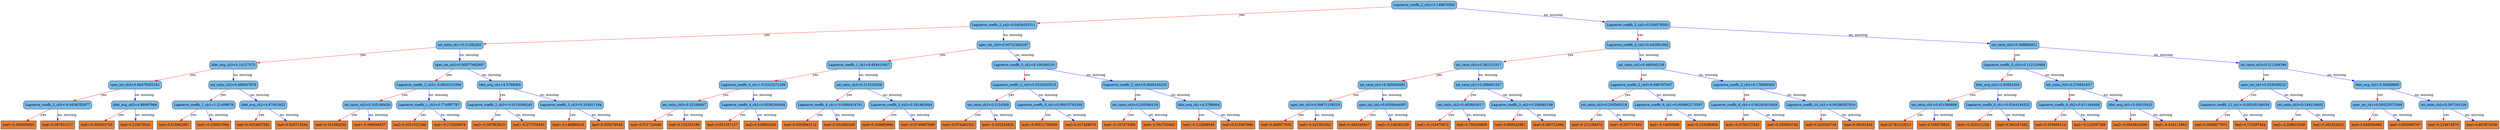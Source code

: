 digraph {
	graph [bb="0,0,8707,567",
		rankdir=TB
	];
	node [label="\N"];
	0	[fillcolor="#78bceb",
		height=0.5,
		label="Laguerre_coeffs_2_ch2<0.148974583",
		pos="4594.1,549",
		shape=box,
		style="filled, rounded",
		width=3.1076];
	1	[fillcolor="#78bceb",
		height=0.5,
		label="Laguerre_coeffs_2_ch2<0.0454435311",
		pos="3107.1,460.5",
		shape=box,
		style="filled, rounded",
		width=3.2014];
	0 -> 1	[color="#FF0000",
		label=yes,
		lp="3993.1,504.75",
		pos="e,3222.7,468.22 4482.1,541.48 4210.7,525.7 3519.8,485.51 3233.9,468.88"];
	2	[fillcolor="#78bceb",
		height=0.5,
		label="Laguerre_coeffs_2_ch2<0.230578303",
		pos="5350.1,460.5",
		shape=box,
		style="filled, rounded",
		width=3.1076];
	0 -> 2	[color="#0000FF",
		label="no, missing",
		lp="5072,504.75",
		pos="e,5237.8,474.36 4706.5,535.14 4845.8,519.2 5082.4,492.13 5226.7,475.62"];
	3	[fillcolor="#78bceb",
		height=0.5,
		label="int_ratio_ch1<0.21282202",
		pos="1598.1,372",
		shape=box,
		style="filled, rounded",
		width=2.2326];
	1 -> 3	[color="#FF0000",
		label=yes,
		lp="2497.1,416.25",
		pos="e,1678.9,377.63 2991.5,452.87 2702.4,436.3 1952.4,393.31 1690.2,378.28"];
	4	[fillcolor="#78bceb",
		height=0.5,
		label="spec_int_ch3<0.00722404197",
		pos="3107.1,372",
		shape=box,
		style="filled, rounded",
		width=2.5035];
	1 -> 4	[color="#0000FF",
		label="no, missing",
		lp="3139,416.25",
		pos="e,3107.1,390.35 3107.1,442.41 3107.1,430.76 3107.1,415.05 3107.1,401.52"];
	5	[fillcolor="#78bceb",
		height=0.5,
		label="Laguerre_coeffs_3_ch2<0.443001002",
		pos="5350.1,372",
		shape=box,
		style="filled, rounded",
		width=3.1076];
	2 -> 5	[color="#FF0000",
		label=yes,
		lp="5359.1,416.25",
		pos="e,5350.1,390.35 5350.1,442.41 5350.1,430.76 5350.1,415.05 5350.1,401.52"];
	6	[fillcolor="#78bceb",
		height=0.5,
		label="int_ratio_ch2<0.368884921",
		pos="7017.1,372",
		shape=box,
		style="filled, rounded",
		width=2.3264];
	2 -> 6	[color="#0000FF",
		label="no, missing",
		lp="6365,416.25",
		pos="e,6933,377.37 5462.4,453.67 5771.9,437.61 6633.5,392.91 6921.8,377.95"];
	7	[fillcolor="#78bceb",
		height=0.5,
		label="lifet_avg_ch3<5.14117575",
		pos="809.12,283.5",
		shape=box,
		style="filled, rounded",
		width=2.2639];
	3 -> 7	[color="#FF0000",
		label=yes,
		lp="1284.1,327.75",
		pos="e,890.92,293.47 1517.4,362.15 1370.1,346 1058.4,311.83 902.34,294.72"];
	8	[fillcolor="#78bceb",
		height=0.5,
		label="spec_int_ch3<0.00577482907",
		pos="1598.1,283.5",
		shape=box,
		style="filled, rounded",
		width=2.5035];
	3 -> 8	[color="#0000FF",
		label="no, missing",
		lp="1630,327.75",
		pos="e,1598.1,301.85 1598.1,353.91 1598.1,342.26 1598.1,326.55 1598.1,313.02"];
	9	[fillcolor="#78bceb",
		height=0.5,
		label="Laguerre_coeffs_1_ch1<0.954415917",
		pos="2939.1,283.5",
		shape=box,
		style="filled, rounded",
		width=3.1076];
	4 -> 9	[color="#FF0000",
		label=yes,
		lp="3048.1,327.75",
		pos="e,2972.9,301.91 3073.5,353.7 3047.5,340.31 3011.3,321.65 2983,307.08"];
	10	[fillcolor="#78bceb",
		height=0.5,
		label="Laguerre_coeffs_5_ch2<0.106300101",
		pos="3562.1,283.5",
		shape=box,
		style="filled, rounded",
		width=3.1076];
	4 -> 10	[color="#0000FF",
		label="no, missing",
		lp="3408,327.75",
		pos="e,3470.3,301.96 3197.6,353.81 3273.1,339.45 3380.7,319 3459.4,304.03"];
	15	[fillcolor="#78bceb",
		height=0.5,
		label="spec_int_ch3<0.00479303161",
		pos="465.12,195",
		shape=box,
		style="filled, rounded",
		width=2.5035];
	7 -> 15	[color="#FF0000",
		label=yes,
		lp="677.12,239.25",
		pos="e,534.51,213.45 739.93,265.1 683.8,250.99 604.61,231.07 545.65,216.25"];
	16	[fillcolor="#78bceb",
		height=0.5,
		label="int_ratio_ch2<0.498457879",
		pos="809.12,195",
		shape=box,
		style="filled, rounded",
		width=2.3264];
	7 -> 16	[color="#0000FF",
		label="no, missing",
		lp="841,239.25",
		pos="e,809.12,213.35 809.12,265.41 809.12,253.76 809.12,238.05 809.12,224.52"];
	17	[fillcolor="#78bceb",
		height=0.5,
		label="Laguerre_coeffs_2_ch2<-0.0653231069",
		pos="1490.1,195",
		shape=box,
		style="filled, rounded",
		width=3.2639];
	8 -> 17	[color="#FF0000",
		label=yes,
		lp="1563.1,239.25",
		pos="e,1511.7,213.27 1576.5,265.2 1560.5,252.36 1538.4,234.66 1520.6,220.38"];
	18	[fillcolor="#78bceb",
		height=0.5,
		label="lifet_avg_ch1<4.5788064",
		pos="1737.1,195",
		shape=box,
		style="filled, rounded",
		width=2.1701];
	8 -> 18	[color="#0000FF",
		label="no, missing",
		lp="1712,239.25",
		pos="e,1709.4,213.27 1625.9,265.2 1647.1,252 1676.6,233.68 1699.8,219.21"];
	31	[fillcolor="#78bceb",
		height=0.5,
		label="Laguerre_coeffs_2_ch3<-0.0436252877",
		pos="196.12,106.5",
		shape=box,
		style="filled, rounded",
		width=3.2639];
	15 -> 31	[color="#FF0000",
		label=yes,
		lp="364.12,150.75",
		pos="e,250.15,124.87 411.01,176.6 367.69,162.67 306.8,143.09 260.89,128.32"];
	32	[fillcolor="#78bceb",
		height=0.5,
		label="lifet_avg_ch2<4.88997984",
		pos="465.12,106.5",
		shape=box,
		style="filled, rounded",
		width=2.2639];
	15 -> 32	[color="#0000FF",
		label="no, missing",
		lp="497,150.75",
		pos="e,465.12,124.85 465.12,176.91 465.12,165.26 465.12,149.55 465.12,136.02"];
	33	[fillcolor="#78bceb",
		height=0.5,
		label="Laguerre_coeffs_1_ch1<1.21409678",
		pos="705.12,106.5",
		shape=box,
		style="filled, rounded",
		width=3.0139];
	16 -> 33	[color="#FF0000",
		label=yes,
		lp="776.12,150.75",
		pos="e,725.99,124.85 788.58,176.91 773.15,164.08 751.81,146.33 734.57,131.99"];
	34	[fillcolor="#78bceb",
		height=0.5,
		label="lifet_avg_ch2<4.67951822",
		pos="913.12,106.5",
		shape=box,
		style="filled, rounded",
		width=2.2639];
	16 -> 34	[color="#0000FF",
		label="no, missing",
		lp="903,150.75",
		pos="e,892.26,124.85 829.67,176.91 845.1,164.08 866.44,146.33 883.68,131.99"];
	63	[fillcolor="#e48038",
		height=0.5,
		label="leaf=-0.300650835",
		pos="60.125,18",
		shape=box,
		style=filled,
		width=1.6701];
	31 -> 63	[color="#FF0000",
		label=yes,
		lp="150.12,62.25",
		pos="e,87.273,36.267 168.93,88.203 148.27,75.062 119.63,56.846 96.92,42.403"];
	64	[fillcolor="#e48038",
		height=0.5,
		label="leaf=0.387931317",
		pos="196.12,18",
		shape=box,
		style=filled,
		width=1.6076];
	31 -> 64	[color="#0000FF",
		label="no, missing",
		lp="228,62.25",
		pos="e,196.12,36.35 196.12,88.41 196.12,76.758 196.12,61.047 196.12,47.519"];
	65	[fillcolor="#e48038",
		height=0.5,
		label="leaf=-0.383920729",
		pos="332.12,18",
		shape=box,
		style=filled,
		width=1.6701];
	32 -> 65	[color="#FF0000",
		label=yes,
		lp="420.12,62.25",
		pos="e,358.67,36.267 438.53,88.203 418.32,75.062 390.32,56.846 368.11,42.403"];
	66	[fillcolor="#e48038",
		height=0.5,
		label="leaf=0.218279541",
		pos="468.12,18",
		shape=box,
		style=filled,
		width=1.6076];
	32 -> 66	[color="#0000FF",
		label="no, missing",
		lp="499,62.25",
		pos="e,467.52,36.35 465.72,88.41 466.12,76.758 466.67,61.047 467.14,47.519"];
	67	[fillcolor="#e48038",
		height=0.5,
		label="leaf=0.518902957",
		pos="602.12,18",
		shape=box,
		style=filled,
		width=1.6076];
	33 -> 67	[color="#FF0000",
		label=yes,
		lp="672.12,62.25",
		pos="e,622.78,36.35 684.78,88.41 669.5,75.581 648.36,57.831 631.29,43.493"];
	68	[fillcolor="#e48038",
		height=0.5,
		label="leaf=-0.259027064",
		pos="738.12,18",
		shape=box,
		style=filled,
		width=1.6701];
	33 -> 68	[color="#0000FF",
		label="no, missing",
		lp="757,62.25",
		pos="e,731.51,36.35 711.64,88.41 716.18,76.522 722.33,60.41 727.56,46.702"];
	69	[fillcolor="#e48038",
		height=0.5,
		label="leaf=0.0453657582",
		pos="877.12,18",
		shape=box,
		style=filled,
		width=1.7014];
	34 -> 69	[color="#FF0000",
		label=yes,
		lp="908.12,62.25",
		pos="e,884.35,36.35 906.01,88.41 901.06,76.522 894.36,60.41 888.65,46.702"];
	70	[fillcolor="#e48038",
		height=0.5,
		label="leaf=0.920713544",
		pos="1014.1,18",
		shape=box,
		style=filled,
		width=1.6076];
	34 -> 70	[color="#0000FF",
		label="no, missing",
		lp="1005,62.25",
		pos="e,993.87,36.35 933.08,88.41 948.06,75.581 968.78,57.831 985.53,43.493"];
	35	[fillcolor="#78bceb",
		height=0.5,
		label="int_ratio_ch2<0.355190426",
		pos="1276.1,106.5",
		shape=box,
		style="filled, rounded",
		width=2.3264];
	17 -> 35	[color="#FF0000",
		label=yes,
		lp="1412.1,150.75",
		pos="e,1319.1,124.87 1447.1,176.6 1413.2,162.9 1365.8,143.75 1329.5,129.08"];
	36	[fillcolor="#78bceb",
		height=0.5,
		label="Laguerre_coeffs_1_ch3<0.774087787",
		pos="1490.1,106.5",
		shape=box,
		style="filled, rounded",
		width=3.1076];
	17 -> 36	[color="#0000FF",
		label="no, missing",
		lp="1522,150.75",
		pos="e,1490.1,124.85 1490.1,176.91 1490.1,165.26 1490.1,149.55 1490.1,136.02"];
	37	[fillcolor="#78bceb",
		height=0.5,
		label="Laguerre_coeffs_2_ch3<-0.0210506245",
		pos="1737.1,106.5",
		shape=box,
		style="filled, rounded",
		width=3.2639];
	18 -> 37	[color="#FF0000",
		label=yes,
		lp="1746.1,150.75",
		pos="e,1737.1,124.85 1737.1,176.91 1737.1,165.26 1737.1,149.55 1737.1,136.02"];
	38	[fillcolor="#78bceb",
		height=0.5,
		label="Laguerre_coeffs_3_ch3<0.332917184",
		pos="1984.1,106.5",
		shape=box,
		style="filled, rounded",
		width=3.1076];
	18 -> 38	[color="#0000FF",
		label="no, missing",
		lp="1915,150.75",
		pos="e,1934.5,124.87 1786.8,176.6 1826.3,162.76 1881.8,143.34 1923.9,128.61"];
	71	[fillcolor="#e48038",
		height=0.5,
		label="leaf=0.101982035",
		pos="1148.1,18",
		shape=box,
		style=filled,
		width=1.6076];
	35 -> 71	[color="#FF0000",
		label=yes,
		lp="1233.1,62.25",
		pos="e,1173.7,36.267 1250.5,88.203 1231.2,75.12 1204.4,57.01 1183,42.597"];
	72	[fillcolor="#e48038",
		height=0.5,
		label="leaf=-0.306694657",
		pos="1284.1,18",
		shape=box,
		style=filled,
		width=1.6701];
	35 -> 72	[color="#0000FF",
		label="no, missing",
		lp="1313,62.25",
		pos="e,1282.5,36.35 1277.7,88.41 1278.8,76.758 1280.2,61.047 1281.5,47.519"];
	73	[fillcolor="#e48038",
		height=0.5,
		label="leaf=0.0551021546",
		pos="1423.1,18",
		shape=box,
		style=filled,
		width=1.7014];
	36 -> 73	[color="#FF0000",
		label=yes,
		lp="1472.1,62.25",
		pos="e,1436.6,36.35 1476.9,88.41 1467.3,76.051 1454.2,59.127 1443.3,45.085"];
	74	[fillcolor="#e48038",
		height=0.5,
		label="leaf=-0.172500879",
		pos="1562.1,18",
		shape=box,
		style=filled,
		width=1.6701];
	36 -> 74	[color="#0000FF",
		label="no, missing",
		lp="1565,62.25",
		pos="e,1547.7,36.35 1504.3,88.41 1514.6,76.051 1528.7,59.127 1540.4,45.085"];
	75	[fillcolor="#e48038",
		height=0.5,
		label="leaf=-0.387863815",
		pos="1700.1,18",
		shape=box,
		style=filled,
		width=1.6701];
	37 -> 75	[color="#FF0000",
		label=yes,
		lp="1731.1,62.25",
		pos="e,1707.5,36.35 1729.8,88.41 1724.7,76.522 1717.8,60.41 1712,46.702"];
	76	[fillcolor="#e48038",
		height=0.5,
		label="leaf=-0.277379543",
		pos="1838.1,18",
		shape=box,
		style=filled,
		width=1.6701];
	37 -> 76	[color="#0000FF",
		label="no, missing",
		lp="1829,62.25",
		pos="e,1817.9,36.35 1757.1,88.41 1772.1,75.581 1792.8,57.831 1809.5,43.493"];
	77	[fillcolor="#e48038",
		height=0.5,
		label="leaf=-0.146880016",
		pos="1976.1,18",
		shape=box,
		style=filled,
		width=1.6701];
	38 -> 77	[color="#FF0000",
		label=yes,
		lp="1990.1,62.25",
		pos="e,1977.7,36.35 1982.5,88.41 1981.5,76.758 1980,61.047 1978.8,47.519"];
	78	[fillcolor="#e48038",
		height=0.5,
		label="leaf=0.550278544",
		pos="2112.1,18",
		shape=box,
		style=filled,
		width=1.6076];
	38 -> 78	[color="#0000FF",
		label="no, missing",
		lp="2092,62.25",
		pos="e,2086.6,36.267 2009.7,88.203 2029.1,75.12 2055.9,57.01 2077.2,42.597"];
	19	[fillcolor="#78bceb",
		height=0.5,
		label="Laguerre_coeffs_4_ch1<-0.0315271206",
		pos="2621.1,195",
		shape=box,
		style="filled, rounded",
		width=3.2639];
	9 -> 19	[color="#FF0000",
		label=yes,
		lp="2818.1,239.25",
		pos="e,2685.3,213.45 2875.2,265.1 2823.5,251.05 2750.7,231.24 2696.2,216.43"];
	20	[fillcolor="#78bceb",
		height=0.5,
		label="int_ratio_ch3<0.215325028",
		pos="2939.1,195",
		shape=box,
		style="filled, rounded",
		width=2.3264];
	9 -> 20	[color="#0000FF",
		label="no, missing",
		lp="2971,239.25",
		pos="e,2939.1,213.35 2939.1,265.41 2939.1,253.76 2939.1,238.05 2939.1,224.52"];
	21	[fillcolor="#78bceb",
		height=0.5,
		label="Laguerre_coeffs_2_ch3<0.0323435515",
		pos="3562.1,195",
		shape=box,
		style="filled, rounded",
		width=3.2014];
	10 -> 21	[color="#FF0000",
		label=yes,
		lp="3571.1,239.25",
		pos="e,3562.1,213.35 3562.1,265.41 3562.1,253.76 3562.1,238.05 3562.1,224.52"];
	22	[fillcolor="#78bceb",
		height=0.5,
		label="Laguerre_coeffs_2_ch3<0.0609103255",
		pos="3918.1,195",
		shape=box,
		style="filled, rounded",
		width=3.2014];
	10 -> 22	[color="#0000FF",
		label="no, missing",
		lp="3804,239.25",
		pos="e,3846.3,213.45 3633.7,265.1 3691.9,250.96 3774.1,230.99 3835.2,216.15"];
	39	[fillcolor="#78bceb",
		height=0.5,
		label="int_ratio_ch3<0.22268647",
		pos="2380.1,106.5",
		shape=box,
		style="filled, rounded",
		width=2.2326];
	19 -> 39	[color="#FF0000",
		label=yes,
		lp="2532.1,150.75",
		pos="e,2428.5,124.87 2572.6,176.6 2534.2,162.79 2480.2,143.42 2439.2,128.7"];
	40	[fillcolor="#78bceb",
		height=0.5,
		label="Laguerre_coeffs_4_ch2<0.0558240004",
		pos="2621.1,106.5",
		shape=box,
		style="filled, rounded",
		width=3.2014];
	19 -> 40	[color="#0000FF",
		label="no, missing",
		lp="2653,150.75",
		pos="e,2621.1,124.85 2621.1,176.91 2621.1,165.26 2621.1,149.55 2621.1,136.02"];
	41	[fillcolor="#78bceb",
		height=0.5,
		label="Laguerre_coeffs_4_ch1<-0.0490414761",
		pos="2897.1,106.5",
		shape=box,
		style="filled, rounded",
		width=3.2639];
	20 -> 41	[color="#FF0000",
		label=yes,
		lp="2931.1,150.75",
		pos="e,2905.5,124.85 2930.8,176.91 2925.1,165.02 2917.2,148.91 2910.6,135.2"];
	42	[fillcolor="#78bceb",
		height=0.5,
		label="Laguerre_coeffs_3_ch2<0.261963844",
		pos="3144.1,106.5",
		shape=box,
		style="filled, rounded",
		width=3.1076];
	20 -> 42	[color="#0000FF",
		label="no, missing",
		lp="3092,150.75",
		pos="e,3102.9,124.91 2980.1,176.7 3012.4,163.08 3057.6,143.99 3092.4,129.32"];
	79	[fillcolor="#e48038",
		height=0.5,
		label="leaf=0.571722448",
		pos="2246.1,18",
		shape=box,
		style=filled,
		width=1.6076];
	39 -> 79	[color="#FF0000",
		label=yes,
		lp="2335.1,62.25",
		pos="e,2272.9,36.267 2353.3,88.203 2333,75.062 2304.8,56.846 2282.4,42.403"];
	80	[fillcolor="#e48038",
		height=0.5,
		label="leaf=0.132333189",
		pos="2380.1,18",
		shape=box,
		style=filled,
		width=1.6076];
	39 -> 80	[color="#0000FF",
		label="no, missing",
		lp="2412,62.25",
		pos="e,2380.1,36.35 2380.1,88.41 2380.1,76.758 2380.1,61.047 2380.1,47.519"];
	81	[fillcolor="#e48038",
		height=0.5,
		label="leaf=0.651257157",
		pos="2514.1,18",
		shape=box,
		style=filled,
		width=1.6076];
	40 -> 81	[color="#FF0000",
		label=yes,
		lp="2587.1,62.25",
		pos="e,2535.5,36.267 2599.7,88.203 2583.8,75.356 2561.9,57.661 2544.3,43.38"];
	82	[fillcolor="#e48038",
		height=0.5,
		label="leaf=0.438602656",
		pos="2648.1,18",
		shape=box,
		style=filled,
		width=1.6076];
	40 -> 82	[color="#0000FF",
		label="no, missing",
		lp="2669,62.25",
		pos="e,2642.7,36.35 2626.5,88.41 2630.1,76.64 2635.1,60.729 2639.4,47.11"];
	83	[fillcolor="#e48038",
		height=0.5,
		label="leaf=0.0505943112",
		pos="2785.1,18",
		shape=box,
		style=filled,
		width=1.7014];
	41 -> 83	[color="#FF0000",
		label=yes,
		lp="2861.1,62.25",
		pos="e,2807.5,36.267 2874.7,88.203 2858,75.297 2835,57.498 2816.4,43.183"];
	84	[fillcolor="#e48038",
		height=0.5,
		label="leaf=0.352660209",
		pos="2922.1,18",
		shape=box,
		style=filled,
		width=1.6076];
	41 -> 84	[color="#0000FF",
		label="no, missing",
		lp="2944,62.25",
		pos="e,2917.1,36.35 2902.1,88.41 2905.5,76.64 2910.1,60.729 2914,47.11"];
	85	[fillcolor="#e48038",
		height=0.5,
		label="leaf=0.249685884",
		pos="3056.1,18",
		shape=box,
		style=filled,
		width=1.6076];
	42 -> 85	[color="#FF0000",
		label=yes,
		lp="3117.1,62.25",
		pos="e,3073.8,36.35 3126.7,88.41 3113.9,75.816 3096.3,58.481 3081.8,44.286"];
	86	[fillcolor="#e48038",
		height=0.5,
		label="leaf=-0.0746887699",
		pos="3195.1,18",
		shape=box,
		style=filled,
		width=1.7639];
	42 -> 86	[color="#0000FF",
		label="no, missing",
		lp="3207,62.25",
		pos="e,3184.9,36.35 3154.2,88.41 3161.3,76.287 3171.1,59.77 3179.3,45.89"];
	43	[fillcolor="#78bceb",
		height=0.5,
		label="int_ratio_ch3<0.2124369",
		pos="3455.1,106.5",
		shape=box,
		style="filled, rounded",
		width=2.1389];
	21 -> 43	[color="#FF0000",
		label=yes,
		lp="3528.1,150.75",
		pos="e,3476.5,124.77 3540.7,176.7 3524.8,163.86 3502.9,146.16 3485.3,131.88"];
	44	[fillcolor="#78bceb",
		height=0.5,
		label="Laguerre_coeffs_9_ch1<0.00915792305",
		pos="3669.1,106.5",
		shape=box,
		style="filled, rounded",
		width=3.2951];
	21 -> 44	[color="#0000FF",
		label="no, missing",
		lp="3658,150.75",
		pos="e,3647.8,124.77 3583.5,176.7 3599.4,163.86 3621.3,146.16 3639,131.88"];
	45	[fillcolor="#78bceb",
		height=0.5,
		label="int_ratio_ch3<0.205560118",
		pos="3918.1,106.5",
		shape=box,
		style="filled, rounded",
		width=2.3264];
	22 -> 45	[color="#FF0000",
		label=yes,
		lp="3927.1,150.75",
		pos="e,3918.1,124.85 3918.1,176.91 3918.1,165.26 3918.1,149.55 3918.1,136.02"];
	46	[fillcolor="#78bceb",
		height=0.5,
		label="lifet_avg_ch1<4.5788064",
		pos="4175.1,106.5",
		shape=box,
		style="filled, rounded",
		width=2.1701];
	22 -> 46	[color="#0000FF",
		label="no, missing",
		lp="4102,150.75",
		pos="e,4123.5,124.87 3969.8,176.6 4011,162.73 4068.9,143.25 4112.7,128.51"];
	87	[fillcolor="#e48038",
		height=0.5,
		label="leaf=-0.074462302",
		pos="3337.1,18",
		shape=box,
		style=filled,
		width=1.6701];
	43 -> 87	[color="#FF0000",
		label=yes,
		lp="3416.1,62.25",
		pos="e,3360.7,36.267 3431.5,88.203 3413.8,75.238 3389.4,57.336 3369.8,42.988"];
	88	[fillcolor="#e48038",
		height=0.5,
		label="leaf=-0.302254826",
		pos="3475.1,18",
		shape=box,
		style=filled,
		width=1.6701];
	43 -> 88	[color="#0000FF",
		label="no, missing",
		lp="3499,62.25",
		pos="e,3471.1,36.35 3459.1,88.41 3461.8,76.758 3465.4,61.047 3468.5,47.519"];
	89	[fillcolor="#e48038",
		height=0.5,
		label="leaf=-0.00511795096",
		pos="3620.1,18",
		shape=box,
		style=filled,
		width=1.8576];
	44 -> 89	[color="#FF0000",
		label=yes,
		lp="3658.1,62.25",
		pos="e,3630,36.35 3659.4,88.41 3652.6,76.405 3643.4,60.091 3635.6,46.295"];
	90	[fillcolor="#e48038",
		height=0.5,
		label="leaf=0.317428976",
		pos="3763.1,18",
		shape=box,
		style=filled,
		width=1.6076];
	44 -> 90	[color="#0000FF",
		label="no, missing",
		lp="3757,62.25",
		pos="e,3744.3,36.35 3687.7,88.41 3701.5,75.698 3720.6,58.157 3736.1,43.889"];
	91	[fillcolor="#e48038",
		height=0.5,
		label="leaf=-0.107473366",
		pos="3899.1,18",
		shape=box,
		style=filled,
		width=1.6701];
	45 -> 91	[color="#FF0000",
		label=yes,
		lp="3920.1,62.25",
		pos="e,3902.9,36.35 3914.4,88.41 3911.8,76.758 3908.4,61.047 3905.4,47.519"];
	92	[fillcolor="#e48038",
		height=0.5,
		label="leaf=-0.302763462",
		pos="4037.1,18",
		shape=box,
		style=filled,
		width=1.6701];
	45 -> 92	[color="#0000FF",
		label="no, missing",
		lp="4021,62.25",
		pos="e,4013.4,36.267 3941.9,88.203 3959.8,75.238 3984.4,57.336 4004.1,42.988"];
	93	[fillcolor="#e48038",
		height=0.5,
		label="leaf=-0.112668946",
		pos="4175.1,18",
		shape=box,
		style=filled,
		width=1.6701];
	46 -> 93	[color="#FF0000",
		label=yes,
		lp="4184.1,62.25",
		pos="e,4175.1,36.35 4175.1,88.41 4175.1,76.758 4175.1,61.047 4175.1,47.519"];
	94	[fillcolor="#e48038",
		height=0.5,
		label="leaf=0.315907866",
		pos="4311.1,18",
		shape=box,
		style=filled,
		width=1.6076];
	46 -> 94	[color="#0000FF",
		label="no, missing",
		lp="4288,62.25",
		pos="e,4284,36.267 4202.3,88.203 4223,75.062 4251.6,56.846 4274.3,42.403"];
	11	[fillcolor="#78bceb",
		height=0.5,
		label="int_ratio_ch2<0.382122517",
		pos="5194.1,283.5",
		shape=box,
		style="filled, rounded",
		width=2.3264];
	5 -> 11	[color="#FF0000",
		label=yes,
		lp="5295.1,327.75",
		pos="e,5225.5,301.91 5318.9,353.7 5295,340.43 5261.7,321.98 5235.5,307.46"];
	12	[fillcolor="#78bceb",
		height=0.5,
		label="int_ratio_ch2<0.468545139",
		pos="5723.1,283.5",
		shape=box,
		style="filled, rounded",
		width=2.3264];
	5 -> 12	[color="#0000FF",
		label="no, missing",
		lp="5602,327.75",
		pos="e,5647.9,301.95 5425.2,353.6 5486.4,339.4 5573,319.32 5637,304.47"];
	13	[fillcolor="#78bceb",
		height=0.5,
		label="Laguerre_coeffs_5_ch3<0.112120464",
		pos="7017.1,283.5",
		shape=box,
		style="filled, rounded",
		width=3.1076];
	6 -> 13	[color="#FF0000",
		label=yes,
		lp="7026.1,327.75",
		pos="e,7017.1,301.85 7017.1,353.91 7017.1,342.26 7017.1,326.55 7017.1,313.02"];
	14	[fillcolor="#78bceb",
		height=0.5,
		label="int_ratio_ch3<0.211294398",
		pos="7850.1,283.5",
		shape=box,
		style="filled, rounded",
		width=2.3264];
	6 -> 14	[color="#0000FF",
		label="no, missing",
		lp="7541,327.75",
		pos="e,7766,293.24 7101.2,362.27 7257.3,346.06 7590.8,311.43 7754.9,294.39"];
	23	[fillcolor="#78bceb",
		height=0.5,
		label="int_ratio_ch1<0.365654081",
		pos="4814.1,195",
		shape=box,
		style="filled, rounded",
		width=2.3264];
	11 -> 23	[color="#FF0000",
		label=yes,
		lp="5048.1,239.25",
		pos="e,4890.8,213.45 5117.7,265.1 5055.3,250.9 4967.1,230.82 4901.9,215.97"];
	24	[fillcolor="#78bceb",
		height=0.5,
		label="int_ratio_ch1<0.298401207",
		pos="5194.1,195",
		shape=box,
		style="filled, rounded",
		width=2.3264];
	11 -> 24	[color="#0000FF",
		label="no, missing",
		lp="5226,239.25",
		pos="e,5194.1,213.35 5194.1,265.41 5194.1,253.76 5194.1,238.05 5194.1,224.52"];
	25	[fillcolor="#78bceb",
		height=0.5,
		label="Laguerre_coeffs_2_ch3<0.098787047",
		pos="5723.1,195",
		shape=box,
		style="filled, rounded",
		width=3.1076];
	12 -> 25	[color="#FF0000",
		label=yes,
		lp="5732.1,239.25",
		pos="e,5723.1,213.35 5723.1,265.41 5723.1,253.76 5723.1,238.05 5723.1,224.52"];
	26	[fillcolor="#78bceb",
		height=0.5,
		label="Laguerre_coeffs_2_ch2<0.178900465",
		pos="6081.1,195",
		shape=box,
		style="filled, rounded",
		width=3.1076];
	12 -> 26	[color="#0000FF",
		label="no, missing",
		lp="5967,239.25",
		pos="e,6008.9,213.45 5795.1,265.1 5853.8,250.93 5936.7,230.91 5998.1,216.06"];
	47	[fillcolor="#78bceb",
		height=0.5,
		label="spec_int_ch3<0.00671158219",
		pos="4581.1,106.5",
		shape=box,
		style="filled, rounded",
		width=2.5035];
	23 -> 47	[color="#FF0000",
		label=yes,
		lp="4728.1,150.75",
		pos="e,4627.9,124.87 4767.3,176.6 4730.1,162.82 4678.1,143.5 4638.5,128.79"];
	48	[fillcolor="#78bceb",
		height=0.5,
		label="spec_int_ch1<0.0359444097",
		pos="4814.1,106.5",
		shape=box,
		style="filled, rounded",
		width=2.4097];
	23 -> 48	[color="#0000FF",
		label="no, missing",
		lp="4846,150.75",
		pos="e,4814.1,124.85 4814.1,176.91 4814.1,165.26 4814.1,149.55 4814.1,136.02"];
	49	[fillcolor="#78bceb",
		height=0.5,
		label="int_ratio_ch2<0.403601617",
		pos="5087.1,106.5",
		shape=box,
		style="filled, rounded",
		width=2.3264];
	24 -> 49	[color="#FF0000",
		label=yes,
		lp="5160.1,150.75",
		pos="e,5108.5,124.77 5172.7,176.7 5156.8,163.86 5134.9,146.16 5117.3,131.88"];
	50	[fillcolor="#78bceb",
		height=0.5,
		label="Laguerre_coeffs_3_ch2<0.358065188",
		pos="5301.1,106.5",
		shape=box,
		style="filled, rounded",
		width=3.1076];
	24 -> 50	[color="#0000FF",
		label="no, missing",
		lp="5290,150.75",
		pos="e,5279.8,124.77 5215.5,176.7 5231.4,163.86 5253.3,146.16 5271,131.88"];
	95	[fillcolor="#e48038",
		height=0.5,
		label="leaf=0.489977032",
		pos="4445.1,18",
		shape=box,
		style=filled,
		width=1.6076];
	47 -> 95	[color="#FF0000",
		label=yes,
		lp="4535.1,62.25",
		pos="e,4472.3,36.267 4553.9,88.203 4533.3,75.062 4504.6,56.846 4481.9,42.403"];
	96	[fillcolor="#e48038",
		height=0.5,
		label="leaf=-0.425301552",
		pos="4581.1,18",
		shape=box,
		style=filled,
		width=1.6701];
	47 -> 96	[color="#0000FF",
		label="no, missing",
		lp="4613,62.25",
		pos="e,4581.1,36.35 4581.1,88.41 4581.1,76.758 4581.1,61.047 4581.1,47.519"];
	97	[fillcolor="#e48038",
		height=0.5,
		label="leaf=0.484340847",
		pos="4717.1,18",
		shape=box,
		style=filled,
		width=1.6076];
	48 -> 97	[color="#FF0000",
		label=yes,
		lp="4784.1,62.25",
		pos="e,4736.6,36.35 4795,88.41 4780.7,75.698 4761,58.157 4745,43.889"];
	98	[fillcolor="#e48038",
		height=0.5,
		label="leaf=-0.148382336",
		pos="4853.1,18",
		shape=box,
		style=filled,
		width=1.6701];
	48 -> 98	[color="#0000FF",
		label="no, missing",
		lp="4869,62.25",
		pos="e,4845.3,36.35 4821.8,88.41 4827.2,76.522 4834.5,60.41 4840.6,46.702"];
	99	[fillcolor="#e48038",
		height=0.5,
		label="leaf=-0.145470873",
		pos="4991.1,18",
		shape=box,
		style=filled,
		width=1.6701];
	49 -> 99	[color="#FF0000",
		label=yes,
		lp="5057.1,62.25",
		pos="e,5010.4,36.35 5068.2,88.41 5054.1,75.698 5034.6,58.157 5018.7,43.889"];
	100	[fillcolor="#e48038",
		height=0.5,
		label="leaf=0.709259868",
		pos="5127.1,18",
		shape=box,
		style=filled,
		width=1.6076];
	49 -> 100	[color="#0000FF",
		label="no, missing",
		lp="5143,62.25",
		pos="e,5119.1,36.35 5095,88.41 5100.5,76.522 5108,60.41 5114.3,46.702"];
	101	[fillcolor="#e48038",
		height=0.5,
		label="leaf=0.609545887",
		pos="5261.1,18",
		shape=box,
		style=filled,
		width=1.6076];
	50 -> 101	[color="#FF0000",
		label=yes,
		lp="5294.1,62.25",
		pos="e,5269.1,36.35 5293.2,88.41 5287.7,76.522 5280.3,60.41 5273.9,46.702"];
	102	[fillcolor="#e48038",
		height=0.5,
		label="leaf=0.380712986",
		pos="5395.1,18",
		shape=box,
		style=filled,
		width=1.6076];
	50 -> 102	[color="#0000FF",
		label="no, missing",
		lp="5389,62.25",
		pos="e,5376.3,36.35 5319.7,88.41 5333.5,75.698 5352.6,58.157 5368.1,43.889"];
	51	[fillcolor="#78bceb",
		height=0.5,
		label="int_ratio_ch3<0.205560118",
		pos="5594.1,106.5",
		shape=box,
		style="filled, rounded",
		width=2.3264];
	25 -> 51	[color="#FF0000",
		label=yes,
		lp="5680.1,150.75",
		pos="e,5619.9,124.77 5697.3,176.7 5677.8,163.62 5650.8,145.51 5629.3,131.1"];
	52	[fillcolor="#78bceb",
		height=0.5,
		label="Laguerre_coeffs_9_ch1<0.000882173597",
		pos="5818.1,106.5",
		shape=box,
		style="filled, rounded",
		width=3.3889];
	25 -> 52	[color="#0000FF",
		label="no, missing",
		lp="5812,150.75",
		pos="e,5799.1,124.85 5741.9,176.91 5755.9,164.2 5775.1,146.66 5790.8,132.39"];
	53	[fillcolor="#78bceb",
		height=0.5,
		label="Laguerre_coeffs_8_ch1<-0.00283415429",
		pos="6081.1,106.5",
		shape=box,
		style="filled, rounded",
		width=3.3576];
	26 -> 53	[color="#FF0000",
		label=yes,
		lp="6090.1,150.75",
		pos="e,6081.1,124.85 6081.1,176.91 6081.1,165.26 6081.1,149.55 6081.1,136.02"];
	54	[fillcolor="#78bceb",
		height=0.5,
		label="Laguerre_coeffs_10_ch1<-0.00290357019",
		pos="6345.1,106.5",
		shape=box,
		style="filled, rounded",
		width=3.4514];
	26 -> 54	[color="#0000FF",
		label="no, missing",
		lp="6269,150.75",
		pos="e,6292.1,124.87 6134.2,176.6 6176.7,162.7 6236.3,143.17 6281.3,128.42"];
	103	[fillcolor="#e48038",
		height=0.5,
		label="leaf=0.121194474",
		pos="5529.1,18",
		shape=box,
		style=filled,
		width=1.6076];
	51 -> 103	[color="#FF0000",
		label=yes,
		lp="5577.1,62.25",
		pos="e,5542.2,36.35 5581.3,88.41 5572.1,76.169 5559.5,59.449 5549,45.487"];
	104	[fillcolor="#e48038",
		height=0.5,
		label="leaf=-0.207717493",
		pos="5665.1,18",
		shape=box,
		style=filled,
		width=1.6701];
	51 -> 104	[color="#0000FF",
		label="no, missing",
		lp="5668,62.25",
		pos="e,5650.9,36.35 5608.2,88.41 5618.3,76.051 5632.2,59.127 5643.7,45.085"];
	105	[fillcolor="#e48038",
		height=0.5,
		label="leaf=-0.14850986",
		pos="5800.1,18",
		shape=box,
		style=filled,
		width=1.5764];
	52 -> 105	[color="#FF0000",
		label=yes,
		lp="5820.1,62.25",
		pos="e,5803.7,36.35 5814.6,88.41 5812.1,76.758 5808.9,61.047 5806.1,47.519"];
	106	[fillcolor="#e48038",
		height=0.5,
		label="leaf=0.233388409",
		pos="5933.1,18",
		shape=box,
		style=filled,
		width=1.6076];
	52 -> 106	[color="#0000FF",
		label="no, missing",
		lp="5918,62.25",
		pos="e,5910.2,36.267 5841.1,88.203 5858.3,75.297 5881.9,57.498 5901,43.183"];
	107	[fillcolor="#e48038",
		height=0.5,
		label="leaf=-0.0750171542",
		pos="6072.1,18",
		shape=box,
		style=filled,
		width=1.7639];
	53 -> 107	[color="#FF0000",
		label=yes,
		lp="6087.1,62.25",
		pos="e,6073.9,36.35 6079.3,88.41 6078.1,76.758 6076.5,61.047 6075.1,47.519"];
	108	[fillcolor="#e48038",
		height=0.5,
		label="leaf=0.285905749",
		pos="6211.1,18",
		shape=box,
		style=filled,
		width=1.6076];
	53 -> 108	[color="#0000FF",
		label="no, missing",
		lp="6190,62.25",
		pos="e,6185.2,36.267 6107.1,88.203 6126.8,75.12 6154,57.01 6175.7,42.597"];
	109	[fillcolor="#e48038",
		height=0.5,
		label="leaf=0.020343734",
		pos="6345.1,18",
		shape=box,
		style=filled,
		width=1.6076];
	54 -> 109	[color="#FF0000",
		label=yes,
		lp="6354.1,62.25",
		pos="e,6345.1,36.35 6345.1,88.41 6345.1,76.758 6345.1,61.047 6345.1,47.519"];
	110	[fillcolor="#e48038",
		height=0.5,
		label="leaf=0.58291924",
		pos="6475.1,18",
		shape=box,
		style=filled,
		width=1.5139];
	54 -> 110	[color="#0000FF",
		label="no, missing",
		lp="6454,62.25",
		pos="e,6449.2,36.267 6371.1,88.203 6390.8,75.12 6418,57.01 6439.7,42.597"];
	27	[fillcolor="#78bceb",
		height=0.5,
		label="lifet_avg_ch2<3.85921025",
		pos="6961.1,195",
		shape=box,
		style="filled, rounded",
		width=2.2639];
	13 -> 27	[color="#FF0000",
		label=yes,
		lp="7004.1,239.25",
		pos="e,6972.4,213.35 7006.1,265.41 6998.2,253.29 6987.5,236.77 6978.5,222.89"];
	28	[fillcolor="#78bceb",
		height=0.5,
		label="int_ratio_ch3<0.276641637",
		pos="7209.1,195",
		shape=box,
		style="filled, rounded",
		width=2.3264];
	13 -> 28	[color="#0000FF",
		label="no, missing",
		lp="7163,239.25",
		pos="e,7170.5,213.41 7055.5,265.2 7085.6,251.63 7127.8,232.66 7160.3,218.01"];
	29	[fillcolor="#78bceb",
		height=0.5,
		label="spec_int_ch1<0.029209232",
		pos="7850.1,195",
		shape=box,
		style="filled, rounded",
		width=2.316];
	14 -> 29	[color="#FF0000",
		label=yes,
		lp="7859.1,239.25",
		pos="e,7850.1,213.35 7850.1,265.41 7850.1,253.76 7850.1,238.05 7850.1,224.52"];
	30	[fillcolor="#78bceb",
		height=0.5,
		label="lifet_avg_ch2<3.58489895",
		pos="8253.1,195",
		shape=box,
		style="filled, rounded",
		width=2.2639];
	14 -> 30	[color="#0000FF",
		label="no, missing",
		lp="8120,239.25",
		pos="e,8171.8,213.45 7931.2,265.1 7997.6,250.84 8091.7,230.66 8160.9,215.79"];
	55	[fillcolor="#78bceb",
		height=0.5,
		label="int_ratio_ch1<0.451566666",
		pos="6739.1,106.5",
		shape=box,
		style="filled, rounded",
		width=2.3264];
	27 -> 55	[color="#FF0000",
		label=yes,
		lp="6879.1,150.75",
		pos="e,6783.7,124.87 6916.5,176.6 6881.2,162.85 6831.7,143.58 6794,128.89"];
	56	[fillcolor="#78bceb",
		height=0.5,
		label="Laguerre_coeffs_9_ch1<0.0244194325",
		pos="6961.1,106.5",
		shape=box,
		style="filled, rounded",
		width=3.2014];
	27 -> 56	[color="#0000FF",
		label="no, missing",
		lp="6993,150.75",
		pos="e,6961.1,124.85 6961.1,176.91 6961.1,165.26 6961.1,149.55 6961.1,136.02"];
	57	[fillcolor="#78bceb",
		height=0.5,
		label="Laguerre_coeffs_9_ch2<0.011184006",
		pos="7209.1,106.5",
		shape=box,
		style="filled, rounded",
		width=3.1076];
	28 -> 57	[color="#FF0000",
		label=yes,
		lp="7218.1,150.75",
		pos="e,7209.1,124.85 7209.1,176.91 7209.1,165.26 7209.1,149.55 7209.1,136.02"];
	58	[fillcolor="#78bceb",
		height=0.5,
		label="lifet_avg_ch1<3.03015423",
		pos="7423.1,106.5",
		shape=box,
		style="filled, rounded",
		width=2.2639];
	28 -> 58	[color="#0000FF",
		label="no, missing",
		lp="7368,150.75",
		pos="e,7380.1,124.87 7252.2,176.6 7286.1,162.9 7333.5,143.75 7369.7,129.08"];
	111	[fillcolor="#e48038",
		height=0.5,
		label="leaf=0.781233013",
		pos="6605.1,18",
		shape=box,
		style=filled,
		width=1.6076];
	55 -> 111	[color="#FF0000",
		label=yes,
		lp="6694.1,62.25",
		pos="e,6631.9,36.267 6712.3,88.203 6692,75.062 6663.8,56.846 6641.4,42.403"];
	112	[fillcolor="#e48038",
		height=0.5,
		label="leaf=0.196578816",
		pos="6739.1,18",
		shape=box,
		style=filled,
		width=1.6076];
	55 -> 112	[color="#0000FF",
		label="no, missing",
		lp="6771,62.25",
		pos="e,6739.1,36.35 6739.1,88.41 6739.1,76.758 6739.1,61.047 6739.1,47.519"];
	113	[fillcolor="#e48038",
		height=0.5,
		label="leaf=-0.223221228",
		pos="6875.1,18",
		shape=box,
		style=filled,
		width=1.6701];
	56 -> 113	[color="#FF0000",
		label=yes,
		lp="6935.1,62.25",
		pos="e,6892.4,36.35 6944.1,88.41 6931.6,75.816 6914.4,58.481 6900.3,44.286"];
	114	[fillcolor="#e48038",
		height=0.5,
		label="leaf=0.380187482",
		pos="7011.1,18",
		shape=box,
		style=filled,
		width=1.6076];
	56 -> 114	[color="#0000FF",
		label="no, missing",
		lp="7023,62.25",
		pos="e,7001.1,36.35 6971,88.41 6977.9,76.405 6987.4,60.091 6995.3,46.295"];
	115	[fillcolor="#e48038",
		height=0.5,
		label="leaf=0.359406114",
		pos="7145.1,18",
		shape=box,
		style=filled,
		width=1.6076];
	57 -> 115	[color="#FF0000",
		label=yes,
		lp="7192.1,62.25",
		pos="e,7158,36.35 7196.5,88.41 7187.4,76.169 7175.1,59.449 7164.7,45.487"];
	116	[fillcolor="#e48038",
		height=0.5,
		label="leaf=-0.124397308",
		pos="7281.1,18",
		shape=box,
		style=filled,
		width=1.6701];
	57 -> 116	[color="#0000FF",
		label="no, missing",
		lp="7284,62.25",
		pos="e,7266.7,36.35 7223.3,88.41 7233.6,76.051 7247.7,59.127 7259.4,45.085"];
	117	[fillcolor="#e48038",
		height=0.5,
		label="leaf=-0.0843624398",
		pos="7423.1,18",
		shape=box,
		style=filled,
		width=1.7639];
	58 -> 117	[color="#FF0000",
		label=yes,
		lp="7432.1,62.25",
		pos="e,7423.1,36.35 7423.1,88.41 7423.1,76.758 7423.1,61.047 7423.1,47.519"];
	118	[fillcolor="#e48038",
		height=0.5,
		label="leaf=-0.418112963",
		pos="7565.1,18",
		shape=box,
		style=filled,
		width=1.6701];
	58 -> 118	[color="#0000FF",
		label="no, missing",
		lp="7539,62.25",
		pos="e,7536.8,36.267 7451.5,88.203 7473.2,75.003 7503.3,56.683 7527,42.209"];
	59	[fillcolor="#78bceb",
		height=0.5,
		label="Laguerre_coeffs_12_ch1<-0.00245146034",
		pos="7793.1,106.5",
		shape=box,
		style="filled, rounded",
		width=3.4514];
	29 -> 59	[color="#FF0000",
		label=yes,
		lp="7836.1,150.75",
		pos="e,7804.6,124.85 7838.9,176.91 7830.9,164.79 7820,148.27 7810.8,134.39"];
	60	[fillcolor="#78bceb",
		height=0.5,
		label="int_ratio_ch3<0.194134802",
		pos="8019.1,106.5",
		shape=box,
		style="filled, rounded",
		width=2.3264];
	29 -> 60	[color="#0000FF",
		label="no, missing",
		lp="7982,150.75",
		pos="e,7985.1,124.91 7883.9,176.7 7910.1,163.31 7946.5,144.65 7975,130.08"];
	61	[fillcolor="#78bceb",
		height=0.5,
		label="spec_int_ch1<0.00523572369",
		pos="8253.1,106.5",
		shape=box,
		style="filled, rounded",
		width=2.5035];
	30 -> 61	[color="#FF0000",
		label=yes,
		lp="8262.1,150.75",
		pos="e,8253.1,124.85 8253.1,176.91 8253.1,165.26 8253.1,149.55 8253.1,136.02"];
	62	[fillcolor="#78bceb",
		height=0.5,
		label="int_ratio_ch2<0.397143126",
		pos="8515.1,106.5",
		shape=box,
		style="filled, rounded",
		width=2.3264];
	30 -> 62	[color="#0000FF",
		label="no, missing",
		lp="8440,150.75",
		pos="e,8462.5,124.87 8305.8,176.6 8347.9,162.7 8407.1,143.17 8451.8,128.42"];
	119	[fillcolor="#e48038",
		height=0.5,
		label="leaf=0.0968877971",
		pos="7704.1,18",
		shape=box,
		style=filled,
		width=1.7014];
	59 -> 119	[color="#FF0000",
		label=yes,
		lp="7766.1,62.25",
		pos="e,7722,36.35 7775.5,88.41 7762.6,75.816 7744.7,58.481 7730.1,44.286"];
	120	[fillcolor="#e48038",
		height=0.5,
		label="leaf=0.713297844",
		pos="7841.1,18",
		shape=box,
		style=filled,
		width=1.6076];
	59 -> 120	[color="#0000FF",
		label="no, missing",
		lp="7854,62.25",
		pos="e,7831.5,36.35 7802.6,88.41 7809.3,76.405 7818.3,60.091 7826,46.295"];
	121	[fillcolor="#e48038",
		height=0.5,
		label="leaf=-0.268015206",
		pos="7977.1,18",
		shape=box,
		style=filled,
		width=1.6701];
	60 -> 121	[color="#FF0000",
		label=yes,
		lp="8011.1,62.25",
		pos="e,7985.5,36.35 8010.8,88.41 8005.1,76.522 7997.2,60.41 7990.6,46.702"];
	122	[fillcolor="#e48038",
		height=0.5,
		label="leaf=0.281822622",
		pos="8113.1,18",
		shape=box,
		style=filled,
		width=1.6076];
	60 -> 122	[color="#0000FF",
		label="no, missing",
		lp="8107,62.25",
		pos="e,8094.3,36.35 8037.7,88.41 8051.5,75.698 8070.6,58.157 8086.1,43.889"];
	123	[fillcolor="#e48038",
		height=0.5,
		label="leaf=0.648394465",
		pos="8247.1,18",
		shape=box,
		style=filled,
		width=1.6076];
	61 -> 123	[color="#FF0000",
		label=yes,
		lp="8260.1,62.25",
		pos="e,8248.3,36.35 8251.9,88.41 8251.1,76.758 8250,61.047 8249.1,47.519"];
	124	[fillcolor="#e48038",
		height=0.5,
		label="leaf=0.855696797",
		pos="8381.1,18",
		shape=box,
		style=filled,
		width=1.6076];
	61 -> 124	[color="#0000FF",
		label="no, missing",
		lp="8361,62.25",
		pos="e,8355.6,36.267 8278.7,88.203 8298.1,75.12 8324.9,57.01 8346.2,42.597"];
	125	[fillcolor="#e48038",
		height=0.5,
		label="leaf=0.214674875",
		pos="8515.1,18",
		shape=box,
		style=filled,
		width=1.6076];
	62 -> 125	[color="#FF0000",
		label=yes,
		lp="8524.1,62.25",
		pos="e,8515.1,36.35 8515.1,88.41 8515.1,76.758 8515.1,61.047 8515.1,47.519"];
	126	[fillcolor="#e48038",
		height=0.5,
		label="leaf=0.667874336",
		pos="8649.1,18",
		shape=box,
		style=filled,
		width=1.6076];
	62 -> 126	[color="#0000FF",
		label="no, missing",
		lp="8627,62.25",
		pos="e,8622.4,36.267 8541.9,88.203 8562.3,75.062 8590.5,56.846 8612.9,42.403"];
}

